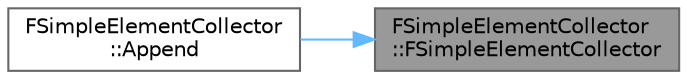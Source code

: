 digraph "FSimpleElementCollector::FSimpleElementCollector"
{
 // INTERACTIVE_SVG=YES
 // LATEX_PDF_SIZE
  bgcolor="transparent";
  edge [fontname=Helvetica,fontsize=10,labelfontname=Helvetica,labelfontsize=10];
  node [fontname=Helvetica,fontsize=10,shape=box,height=0.2,width=0.4];
  rankdir="RL";
  Node1 [id="Node000001",label="FSimpleElementCollector\l::FSimpleElementCollector",height=0.2,width=0.4,color="gray40", fillcolor="grey60", style="filled", fontcolor="black",tooltip=" "];
  Node1 -> Node2 [id="edge1_Node000001_Node000002",dir="back",color="steelblue1",style="solid",tooltip=" "];
  Node2 [id="Node000002",label="FSimpleElementCollector\l::Append",height=0.2,width=0.4,color="grey40", fillcolor="white", style="filled",URL="$de/ddb/classFSimpleElementCollector.html#a65ae6887bb8e90177b9c9f698b6c097e",tooltip="Appends contents of another batched elements into this one and clears the other one."];
}

